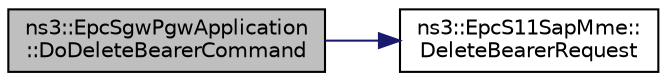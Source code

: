 digraph "ns3::EpcSgwPgwApplication::DoDeleteBearerCommand"
{
  edge [fontname="Helvetica",fontsize="10",labelfontname="Helvetica",labelfontsize="10"];
  node [fontname="Helvetica",fontsize="10",shape=record];
  rankdir="LR";
  Node1 [label="ns3::EpcSgwPgwApplication\l::DoDeleteBearerCommand",height=0.2,width=0.4,color="black", fillcolor="grey75", style="filled", fontcolor="black"];
  Node1 -> Node2 [color="midnightblue",fontsize="10",style="solid"];
  Node2 [label="ns3::EpcS11SapMme::\lDeleteBearerRequest",height=0.2,width=0.4,color="black", fillcolor="white", style="filled",URL="$d9/d61/classns3_1_1EpcS11SapMme.html#a18ebb205bd46492fa9136dfc1e2ca1b2",tooltip="As per 3GPP TS 29.274 Release 9 V9.3.0, a Delete Bearer Request message shall be sent on the S11 inte..."];
}
